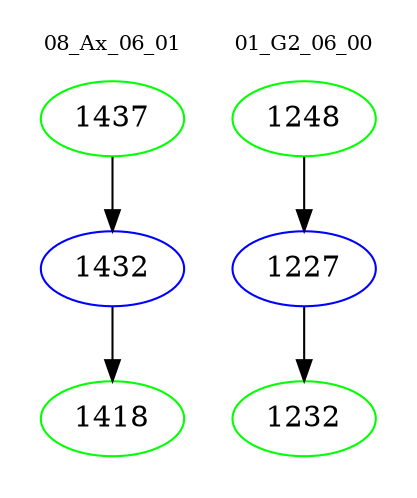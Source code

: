 digraph{
subgraph cluster_0 {
color = white
label = "08_Ax_06_01";
fontsize=10;
T0_1437 [label="1437", color="green"]
T0_1437 -> T0_1432 [color="black"]
T0_1432 [label="1432", color="blue"]
T0_1432 -> T0_1418 [color="black"]
T0_1418 [label="1418", color="green"]
}
subgraph cluster_1 {
color = white
label = "01_G2_06_00";
fontsize=10;
T1_1248 [label="1248", color="green"]
T1_1248 -> T1_1227 [color="black"]
T1_1227 [label="1227", color="blue"]
T1_1227 -> T1_1232 [color="black"]
T1_1232 [label="1232", color="green"]
}
}
